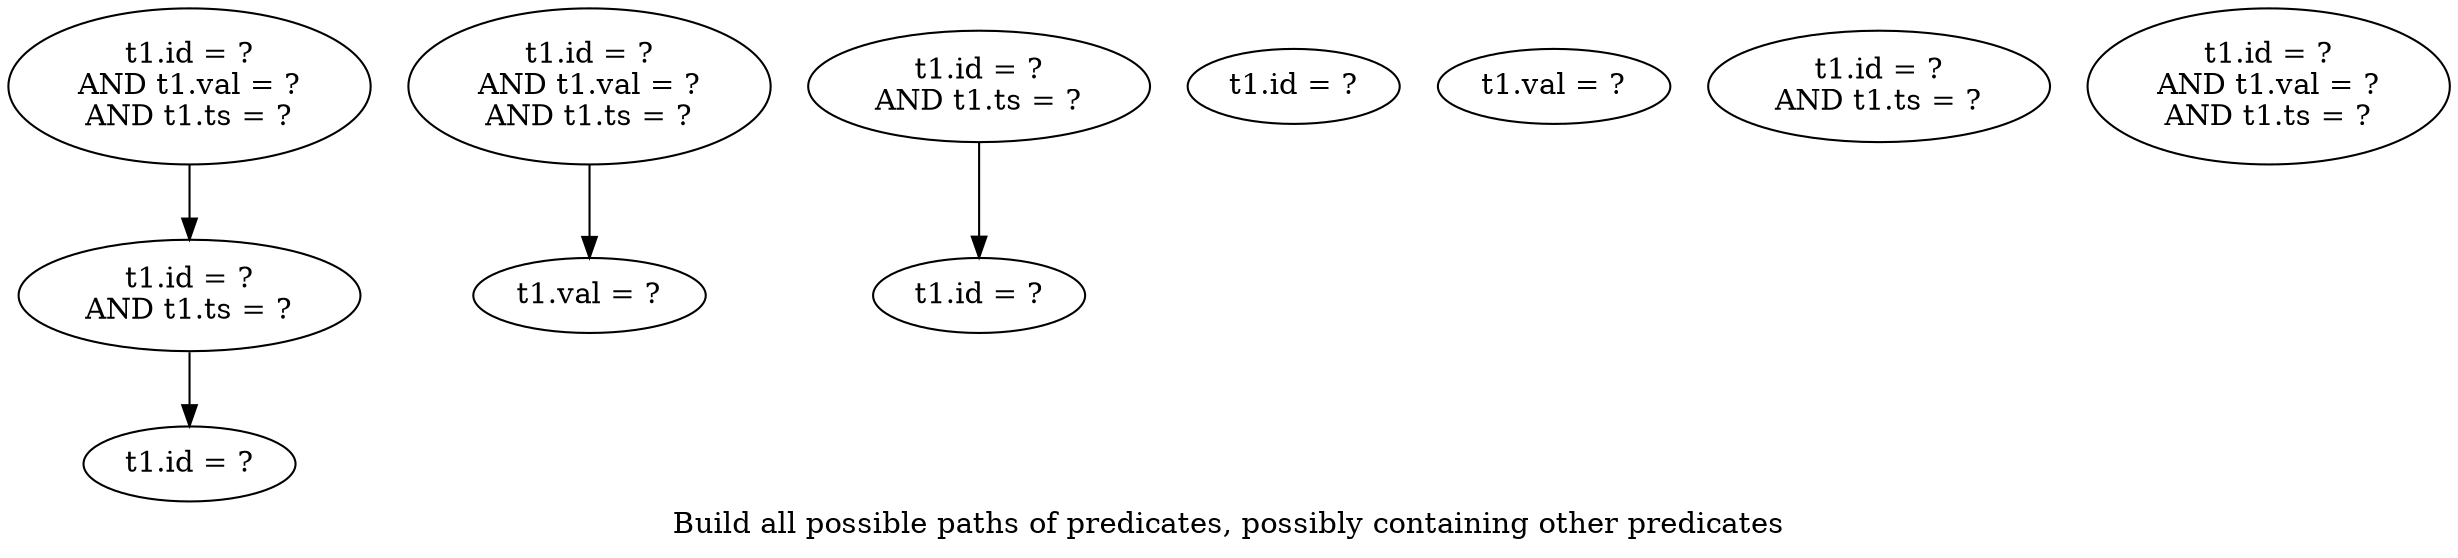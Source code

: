 digraph quals {
    label="Build all possible paths of predicates, possibly containing other predicates"
    g1_q1[label="t1.id = ?"];
    g1_q3[label="t1.id = ?\nAND t1.ts = ?"];
    g1_q4[label="t1.id = ?\nAND t1.val = ?\nAND t1.ts = ?"];

    g2_q2[label="t1.val = ?"];
    g2_q4[label="t1.id = ?\nAND t1.val = ?\nAND t1.ts = ?"];

    g3_q1[label="t1.id = ?"];
    g3_q3[label="t1.id = ?\nAND t1.ts = ?"];

    q1[label="t1.id = ?"];
    q2[label="t1.val = ?"];
    q3[label="t1.id = ?\nAND t1.ts = ?"];
    q4[label="t1.id = ?\nAND t1.val = ?\nAND t1.ts = ?"];

    g1_q4 -> g1_q3;
    g1_q3 -> g1_q1;

    g2_q4 -> g2_q2;

    g3_q3 -> g3_q1;
}

